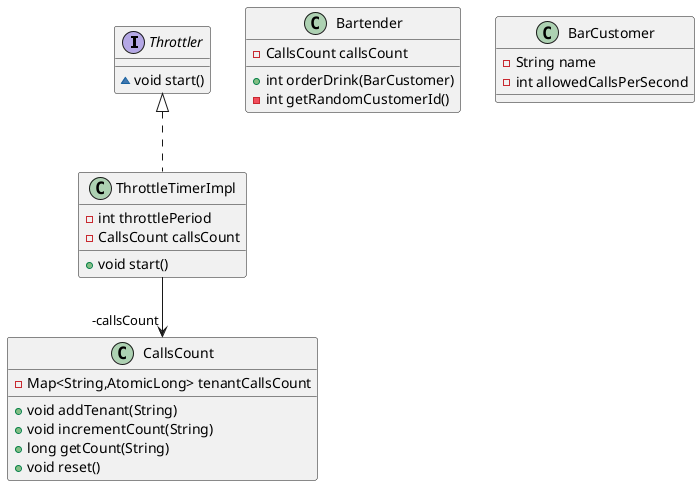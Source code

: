 @startuml
interface Throttler {
~ void start()
}
class Bartender {
- CallsCount callsCount
+ int orderDrink(BarCustomer)
- int getRandomCustomerId()
}
class BarCustomer {
- String name
- int allowedCallsPerSecond
}
class ThrottleTimerImpl {
- int throttlePeriod
- CallsCount callsCount
+ void start()
}
class CallsCount {
- Map<String,AtomicLong> tenantCallsCount
+ void addTenant(String)
+ void incrementCount(String)
+ long getCount(String)
+ void reset()
}


Throttler <|.. ThrottleTimerImpl
ThrottleTimerImpl -->  "-callsCount" CallsCount
@enduml